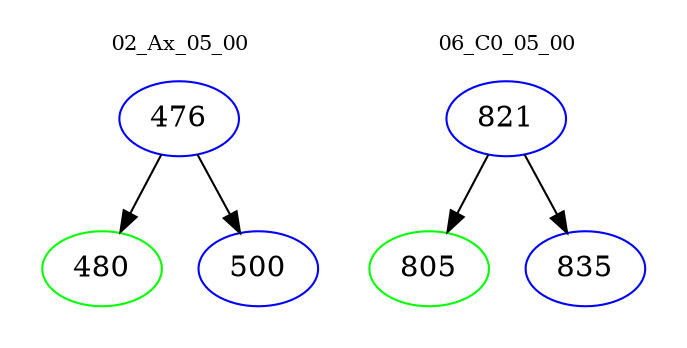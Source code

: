 digraph{
subgraph cluster_0 {
color = white
label = "02_Ax_05_00";
fontsize=10;
T0_476 [label="476", color="blue"]
T0_476 -> T0_480 [color="black"]
T0_480 [label="480", color="green"]
T0_476 -> T0_500 [color="black"]
T0_500 [label="500", color="blue"]
}
subgraph cluster_1 {
color = white
label = "06_C0_05_00";
fontsize=10;
T1_821 [label="821", color="blue"]
T1_821 -> T1_805 [color="black"]
T1_805 [label="805", color="green"]
T1_821 -> T1_835 [color="black"]
T1_835 [label="835", color="blue"]
}
}
